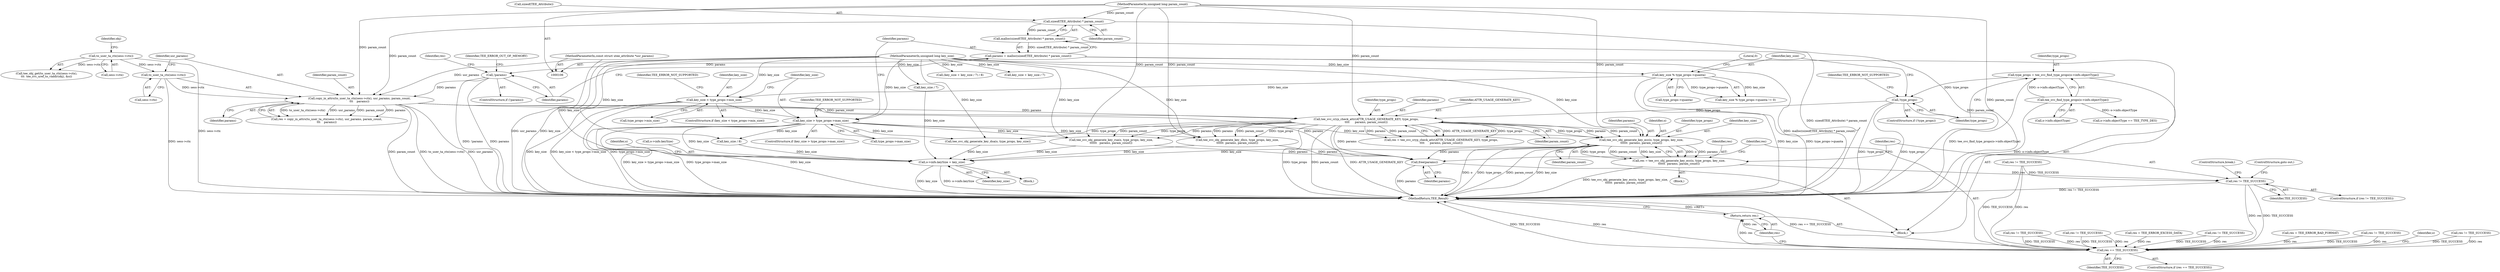 digraph "0_optee_os_a637243270fc1faae16de059091795c32d86e65e_0@pointer" {
"1000396" [label="(Call,tee_svc_obj_generate_key_ecc(o, type_props, key_size,\n\t\t\t\t\t\t  params, param_count))"];
"1000242" [label="(Call,tee_svc_cryp_check_attr(ATTR_USAGE_GENERATE_KEY, type_props,\n\t\t\t\t      params, param_count))"];
"1000183" [label="(Call,!type_props)"];
"1000174" [label="(Call,type_props = tee_svc_find_type_props(o->info.objectType))"];
"1000176" [label="(Call,tee_svc_find_type_props(o->info.objectType))"];
"1000227" [label="(Call,copy_in_attrs(to_user_ta_ctx(sess->ctx), usr_params, param_count,\n\t\t\t    params))"];
"1000228" [label="(Call,to_user_ta_ctx(sess->ctx))"];
"1000136" [label="(Call,to_user_ta_ctx(sess->ctx))"];
"1000109" [label="(MethodParameterIn,const struct utee_attribute *usr_params)"];
"1000216" [label="(Call,sizeof(TEE_Attribute) * param_count)"];
"1000110" [label="(MethodParameterIn,unsigned long param_count)"];
"1000221" [label="(Call,!params)"];
"1000213" [label="(Call,params = malloc(sizeof(TEE_Attribute) * param_count))"];
"1000215" [label="(Call,malloc(sizeof(TEE_Attribute) * param_count))"];
"1000206" [label="(Call,key_size > type_props->max_size)"];
"1000198" [label="(Call,key_size < type_props->min_size)"];
"1000189" [label="(Call,key_size % type_props->quanta)"];
"1000108" [label="(MethodParameterIn,unsigned long key_size)"];
"1000394" [label="(Call,res = tee_svc_obj_generate_key_ecc(o, type_props, key_size,\n\t\t\t\t\t\t  params, param_count))"];
"1000403" [label="(Call,res != TEE_SUCCESS)"];
"1000416" [label="(Call,res == TEE_SUCCESS)"];
"1000434" [label="(Return,return res;)"];
"1000413" [label="(Call,free(params))"];
"1000420" [label="(Call,o->info.keySize = key_size)"];
"1000405" [label="(Identifier,TEE_SUCCESS)"];
"1000395" [label="(Identifier,res)"];
"1000206" [label="(Call,key_size > type_props->max_size)"];
"1000401" [label="(Identifier,param_count)"];
"1000359" [label="(Call,res != TEE_SUCCESS)"];
"1000244" [label="(Identifier,type_props)"];
"1000430" [label="(Identifier,o)"];
"1000177" [label="(Call,o->info.objectType)"];
"1000228" [label="(Call,to_user_ta_ctx(sess->ctx))"];
"1000136" [label="(Call,to_user_ta_ctx(sess->ctx))"];
"1000400" [label="(Identifier,params)"];
"1000220" [label="(ControlStructure,if (!params))"];
"1000175" [label="(Identifier,type_props)"];
"1000246" [label="(Identifier,param_count)"];
"1000184" [label="(Identifier,type_props)"];
"1000213" [label="(Call,params = malloc(sizeof(TEE_Attribute) * param_count))"];
"1000419" [label="(Block,)"];
"1000380" [label="(Call,tee_svc_obj_generate_key_dh(o, type_props, key_size,\n\t\t\t\t\t\t  params, param_count))"];
"1000188" [label="(Call,key_size % type_props->quanta != 0)"];
"1000421" [label="(Call,o->info.keySize)"];
"1000199" [label="(Identifier,key_size)"];
"1000174" [label="(Call,type_props = tee_svc_find_type_props(o->info.objectType))"];
"1000413" [label="(Call,free(params))"];
"1000205" [label="(ControlStructure,if (key_size > type_props->max_size))"];
"1000402" [label="(ControlStructure,if (res != TEE_SUCCESS))"];
"1000194" [label="(Literal,0)"];
"1000396" [label="(Call,tee_svc_obj_generate_key_ecc(o, type_props, key_size,\n\t\t\t\t\t\t  params, param_count))"];
"1000208" [label="(Call,type_props->max_size)"];
"1000406" [label="(ControlStructure,goto out;)"];
"1000214" [label="(Identifier,params)"];
"1000404" [label="(Identifier,res)"];
"1000190" [label="(Identifier,key_size)"];
"1000204" [label="(Identifier,TEE_ERROR_NOT_SUPPORTED)"];
"1000236" [label="(Call,res != TEE_SUCCESS)"];
"1000137" [label="(Call,sess->ctx)"];
"1000217" [label="(Call,sizeof(TEE_Attribute))"];
"1000314" [label="(Call,res = TEE_ERROR_EXCESS_DATA)"];
"1000176" [label="(Call,tee_svc_find_type_props(o->info.objectType))"];
"1000418" [label="(Identifier,TEE_SUCCESS)"];
"1000417" [label="(Identifier,res)"];
"1000141" [label="(Identifier,obj)"];
"1000245" [label="(Identifier,params)"];
"1000293" [label="(Call,(key_size + key_size / 7) / 8)"];
"1000397" [label="(Identifier,o)"];
"1000296" [label="(Call,key_size / 7)"];
"1000328" [label="(Call,res != TEE_SUCCESS)"];
"1000415" [label="(ControlStructure,if (res == TEE_SUCCESS))"];
"1000207" [label="(Identifier,key_size)"];
"1000271" [label="(Call,key_size / 8)"];
"1000182" [label="(ControlStructure,if (!type_props))"];
"1000258" [label="(Block,)"];
"1000248" [label="(Call,res != TEE_SUCCESS)"];
"1000436" [label="(MethodReturn,TEE_Result)"];
"1000226" [label="(Identifier,res)"];
"1000398" [label="(Identifier,type_props)"];
"1000435" [label="(Identifier,res)"];
"1000232" [label="(Identifier,usr_params)"];
"1000222" [label="(Identifier,params)"];
"1000111" [label="(Block,)"];
"1000225" [label="(Call,res = copy_in_attrs(to_user_ta_ctx(sess->ctx), usr_params, param_count,\n\t\t\t    params))"];
"1000276" [label="(Call,o->info.objectType == TEE_TYPE_DES)"];
"1000403" [label="(Call,res != TEE_SUCCESS)"];
"1000135" [label="(Call,tee_obj_get(to_user_ta_ctx(sess->ctx),\n\t\t\t  tee_svc_uref_to_vaddr(obj), &o))"];
"1000409" [label="(Call,res = TEE_ERROR_BAD_FORMAT)"];
"1000414" [label="(Identifier,params)"];
"1000224" [label="(Identifier,TEE_ERROR_OUT_OF_MEMORY)"];
"1000189" [label="(Call,key_size % type_props->quanta)"];
"1000200" [label="(Call,type_props->min_size)"];
"1000242" [label="(Call,tee_svc_cryp_check_attr(ATTR_USAGE_GENERATE_KEY, type_props,\n\t\t\t\t      params, param_count))"];
"1000387" [label="(Call,res != TEE_SUCCESS)"];
"1000109" [label="(MethodParameterIn,const struct utee_attribute *usr_params)"];
"1000110" [label="(MethodParameterIn,unsigned long param_count)"];
"1000191" [label="(Call,type_props->quanta)"];
"1000186" [label="(Identifier,TEE_ERROR_NOT_SUPPORTED)"];
"1000399" [label="(Identifier,key_size)"];
"1000240" [label="(Call,res = tee_svc_cryp_check_attr(ATTR_USAGE_GENERATE_KEY, type_props,\n\t\t\t\t      params, param_count))"];
"1000294" [label="(Call,key_size + key_size / 7)"];
"1000233" [label="(Identifier,param_count)"];
"1000198" [label="(Call,key_size < type_props->min_size)"];
"1000216" [label="(Call,sizeof(TEE_Attribute) * param_count)"];
"1000423" [label="(Identifier,o)"];
"1000367" [label="(Call,tee_svc_obj_generate_key_dsa(o, type_props, key_size))"];
"1000212" [label="(Identifier,TEE_ERROR_NOT_SUPPORTED)"];
"1000372" [label="(Call,res != TEE_SUCCESS)"];
"1000426" [label="(Identifier,key_size)"];
"1000197" [label="(ControlStructure,if (key_size < type_props->min_size))"];
"1000215" [label="(Call,malloc(sizeof(TEE_Attribute) * param_count))"];
"1000234" [label="(Identifier,params)"];
"1000243" [label="(Identifier,ATTR_USAGE_GENERATE_KEY)"];
"1000219" [label="(Identifier,param_count)"];
"1000183" [label="(Call,!type_props)"];
"1000394" [label="(Call,res = tee_svc_obj_generate_key_ecc(o, type_props, key_size,\n\t\t\t\t\t\t  params, param_count))"];
"1000221" [label="(Call,!params)"];
"1000227" [label="(Call,copy_in_attrs(to_user_ta_ctx(sess->ctx), usr_params, param_count,\n\t\t\t    params))"];
"1000434" [label="(Return,return res;)"];
"1000416" [label="(Call,res == TEE_SUCCESS)"];
"1000229" [label="(Call,sess->ctx)"];
"1000108" [label="(MethodParameterIn,unsigned long key_size)"];
"1000420" [label="(Call,o->info.keySize = key_size)"];
"1000407" [label="(ControlStructure,break;)"];
"1000352" [label="(Call,tee_svc_obj_generate_key_rsa(o, type_props, key_size,\n\t\t\t\t\t\t   params, param_count))"];
"1000396" -> "1000394"  [label="AST: "];
"1000396" -> "1000401"  [label="CFG: "];
"1000397" -> "1000396"  [label="AST: "];
"1000398" -> "1000396"  [label="AST: "];
"1000399" -> "1000396"  [label="AST: "];
"1000400" -> "1000396"  [label="AST: "];
"1000401" -> "1000396"  [label="AST: "];
"1000394" -> "1000396"  [label="CFG: "];
"1000396" -> "1000436"  [label="DDG: o"];
"1000396" -> "1000436"  [label="DDG: type_props"];
"1000396" -> "1000436"  [label="DDG: param_count"];
"1000396" -> "1000436"  [label="DDG: key_size"];
"1000396" -> "1000394"  [label="DDG: o"];
"1000396" -> "1000394"  [label="DDG: params"];
"1000396" -> "1000394"  [label="DDG: type_props"];
"1000396" -> "1000394"  [label="DDG: param_count"];
"1000396" -> "1000394"  [label="DDG: key_size"];
"1000242" -> "1000396"  [label="DDG: type_props"];
"1000242" -> "1000396"  [label="DDG: params"];
"1000242" -> "1000396"  [label="DDG: param_count"];
"1000206" -> "1000396"  [label="DDG: key_size"];
"1000108" -> "1000396"  [label="DDG: key_size"];
"1000110" -> "1000396"  [label="DDG: param_count"];
"1000396" -> "1000413"  [label="DDG: params"];
"1000396" -> "1000420"  [label="DDG: key_size"];
"1000242" -> "1000240"  [label="AST: "];
"1000242" -> "1000246"  [label="CFG: "];
"1000243" -> "1000242"  [label="AST: "];
"1000244" -> "1000242"  [label="AST: "];
"1000245" -> "1000242"  [label="AST: "];
"1000246" -> "1000242"  [label="AST: "];
"1000240" -> "1000242"  [label="CFG: "];
"1000242" -> "1000436"  [label="DDG: type_props"];
"1000242" -> "1000436"  [label="DDG: param_count"];
"1000242" -> "1000436"  [label="DDG: ATTR_USAGE_GENERATE_KEY"];
"1000242" -> "1000240"  [label="DDG: ATTR_USAGE_GENERATE_KEY"];
"1000242" -> "1000240"  [label="DDG: type_props"];
"1000242" -> "1000240"  [label="DDG: params"];
"1000242" -> "1000240"  [label="DDG: param_count"];
"1000183" -> "1000242"  [label="DDG: type_props"];
"1000227" -> "1000242"  [label="DDG: params"];
"1000227" -> "1000242"  [label="DDG: param_count"];
"1000110" -> "1000242"  [label="DDG: param_count"];
"1000242" -> "1000352"  [label="DDG: type_props"];
"1000242" -> "1000352"  [label="DDG: params"];
"1000242" -> "1000352"  [label="DDG: param_count"];
"1000242" -> "1000367"  [label="DDG: type_props"];
"1000242" -> "1000380"  [label="DDG: type_props"];
"1000242" -> "1000380"  [label="DDG: params"];
"1000242" -> "1000380"  [label="DDG: param_count"];
"1000242" -> "1000413"  [label="DDG: params"];
"1000183" -> "1000182"  [label="AST: "];
"1000183" -> "1000184"  [label="CFG: "];
"1000184" -> "1000183"  [label="AST: "];
"1000186" -> "1000183"  [label="CFG: "];
"1000190" -> "1000183"  [label="CFG: "];
"1000183" -> "1000436"  [label="DDG: type_props"];
"1000183" -> "1000436"  [label="DDG: !type_props"];
"1000174" -> "1000183"  [label="DDG: type_props"];
"1000174" -> "1000111"  [label="AST: "];
"1000174" -> "1000176"  [label="CFG: "];
"1000175" -> "1000174"  [label="AST: "];
"1000176" -> "1000174"  [label="AST: "];
"1000184" -> "1000174"  [label="CFG: "];
"1000174" -> "1000436"  [label="DDG: tee_svc_find_type_props(o->info.objectType)"];
"1000176" -> "1000174"  [label="DDG: o->info.objectType"];
"1000176" -> "1000177"  [label="CFG: "];
"1000177" -> "1000176"  [label="AST: "];
"1000176" -> "1000436"  [label="DDG: o->info.objectType"];
"1000176" -> "1000276"  [label="DDG: o->info.objectType"];
"1000227" -> "1000225"  [label="AST: "];
"1000227" -> "1000234"  [label="CFG: "];
"1000228" -> "1000227"  [label="AST: "];
"1000232" -> "1000227"  [label="AST: "];
"1000233" -> "1000227"  [label="AST: "];
"1000234" -> "1000227"  [label="AST: "];
"1000225" -> "1000227"  [label="CFG: "];
"1000227" -> "1000436"  [label="DDG: param_count"];
"1000227" -> "1000436"  [label="DDG: to_user_ta_ctx(sess->ctx)"];
"1000227" -> "1000436"  [label="DDG: usr_params"];
"1000227" -> "1000225"  [label="DDG: to_user_ta_ctx(sess->ctx)"];
"1000227" -> "1000225"  [label="DDG: usr_params"];
"1000227" -> "1000225"  [label="DDG: param_count"];
"1000227" -> "1000225"  [label="DDG: params"];
"1000228" -> "1000227"  [label="DDG: sess->ctx"];
"1000109" -> "1000227"  [label="DDG: usr_params"];
"1000216" -> "1000227"  [label="DDG: param_count"];
"1000110" -> "1000227"  [label="DDG: param_count"];
"1000221" -> "1000227"  [label="DDG: params"];
"1000227" -> "1000413"  [label="DDG: params"];
"1000228" -> "1000229"  [label="CFG: "];
"1000229" -> "1000228"  [label="AST: "];
"1000232" -> "1000228"  [label="CFG: "];
"1000228" -> "1000436"  [label="DDG: sess->ctx"];
"1000136" -> "1000228"  [label="DDG: sess->ctx"];
"1000136" -> "1000135"  [label="AST: "];
"1000136" -> "1000137"  [label="CFG: "];
"1000137" -> "1000136"  [label="AST: "];
"1000141" -> "1000136"  [label="CFG: "];
"1000136" -> "1000436"  [label="DDG: sess->ctx"];
"1000136" -> "1000135"  [label="DDG: sess->ctx"];
"1000109" -> "1000106"  [label="AST: "];
"1000109" -> "1000436"  [label="DDG: usr_params"];
"1000216" -> "1000215"  [label="AST: "];
"1000216" -> "1000219"  [label="CFG: "];
"1000217" -> "1000216"  [label="AST: "];
"1000219" -> "1000216"  [label="AST: "];
"1000215" -> "1000216"  [label="CFG: "];
"1000216" -> "1000436"  [label="DDG: param_count"];
"1000216" -> "1000215"  [label="DDG: param_count"];
"1000110" -> "1000216"  [label="DDG: param_count"];
"1000110" -> "1000106"  [label="AST: "];
"1000110" -> "1000436"  [label="DDG: param_count"];
"1000110" -> "1000352"  [label="DDG: param_count"];
"1000110" -> "1000380"  [label="DDG: param_count"];
"1000221" -> "1000220"  [label="AST: "];
"1000221" -> "1000222"  [label="CFG: "];
"1000222" -> "1000221"  [label="AST: "];
"1000224" -> "1000221"  [label="CFG: "];
"1000226" -> "1000221"  [label="CFG: "];
"1000221" -> "1000436"  [label="DDG: !params"];
"1000221" -> "1000436"  [label="DDG: params"];
"1000213" -> "1000221"  [label="DDG: params"];
"1000213" -> "1000111"  [label="AST: "];
"1000213" -> "1000215"  [label="CFG: "];
"1000214" -> "1000213"  [label="AST: "];
"1000215" -> "1000213"  [label="AST: "];
"1000222" -> "1000213"  [label="CFG: "];
"1000213" -> "1000436"  [label="DDG: malloc(sizeof(TEE_Attribute) * param_count)"];
"1000215" -> "1000213"  [label="DDG: sizeof(TEE_Attribute) * param_count"];
"1000215" -> "1000436"  [label="DDG: sizeof(TEE_Attribute) * param_count"];
"1000206" -> "1000205"  [label="AST: "];
"1000206" -> "1000208"  [label="CFG: "];
"1000207" -> "1000206"  [label="AST: "];
"1000208" -> "1000206"  [label="AST: "];
"1000212" -> "1000206"  [label="CFG: "];
"1000214" -> "1000206"  [label="CFG: "];
"1000206" -> "1000436"  [label="DDG: key_size > type_props->max_size"];
"1000206" -> "1000436"  [label="DDG: type_props->max_size"];
"1000206" -> "1000436"  [label="DDG: key_size"];
"1000198" -> "1000206"  [label="DDG: key_size"];
"1000108" -> "1000206"  [label="DDG: key_size"];
"1000206" -> "1000271"  [label="DDG: key_size"];
"1000206" -> "1000352"  [label="DDG: key_size"];
"1000206" -> "1000367"  [label="DDG: key_size"];
"1000206" -> "1000380"  [label="DDG: key_size"];
"1000206" -> "1000420"  [label="DDG: key_size"];
"1000198" -> "1000197"  [label="AST: "];
"1000198" -> "1000200"  [label="CFG: "];
"1000199" -> "1000198"  [label="AST: "];
"1000200" -> "1000198"  [label="AST: "];
"1000204" -> "1000198"  [label="CFG: "];
"1000207" -> "1000198"  [label="CFG: "];
"1000198" -> "1000436"  [label="DDG: type_props->min_size"];
"1000198" -> "1000436"  [label="DDG: key_size"];
"1000198" -> "1000436"  [label="DDG: key_size < type_props->min_size"];
"1000189" -> "1000198"  [label="DDG: key_size"];
"1000108" -> "1000198"  [label="DDG: key_size"];
"1000189" -> "1000188"  [label="AST: "];
"1000189" -> "1000191"  [label="CFG: "];
"1000190" -> "1000189"  [label="AST: "];
"1000191" -> "1000189"  [label="AST: "];
"1000194" -> "1000189"  [label="CFG: "];
"1000189" -> "1000436"  [label="DDG: key_size"];
"1000189" -> "1000436"  [label="DDG: type_props->quanta"];
"1000189" -> "1000188"  [label="DDG: key_size"];
"1000189" -> "1000188"  [label="DDG: type_props->quanta"];
"1000108" -> "1000189"  [label="DDG: key_size"];
"1000108" -> "1000106"  [label="AST: "];
"1000108" -> "1000436"  [label="DDG: key_size"];
"1000108" -> "1000271"  [label="DDG: key_size"];
"1000108" -> "1000293"  [label="DDG: key_size"];
"1000108" -> "1000294"  [label="DDG: key_size"];
"1000108" -> "1000296"  [label="DDG: key_size"];
"1000108" -> "1000352"  [label="DDG: key_size"];
"1000108" -> "1000367"  [label="DDG: key_size"];
"1000108" -> "1000380"  [label="DDG: key_size"];
"1000108" -> "1000420"  [label="DDG: key_size"];
"1000394" -> "1000258"  [label="AST: "];
"1000395" -> "1000394"  [label="AST: "];
"1000404" -> "1000394"  [label="CFG: "];
"1000394" -> "1000436"  [label="DDG: tee_svc_obj_generate_key_ecc(o, type_props, key_size,\n\t\t\t\t\t\t  params, param_count)"];
"1000394" -> "1000403"  [label="DDG: res"];
"1000403" -> "1000402"  [label="AST: "];
"1000403" -> "1000405"  [label="CFG: "];
"1000404" -> "1000403"  [label="AST: "];
"1000405" -> "1000403"  [label="AST: "];
"1000406" -> "1000403"  [label="CFG: "];
"1000407" -> "1000403"  [label="CFG: "];
"1000403" -> "1000436"  [label="DDG: res != TEE_SUCCESS"];
"1000248" -> "1000403"  [label="DDG: TEE_SUCCESS"];
"1000403" -> "1000416"  [label="DDG: res"];
"1000403" -> "1000416"  [label="DDG: TEE_SUCCESS"];
"1000416" -> "1000415"  [label="AST: "];
"1000416" -> "1000418"  [label="CFG: "];
"1000417" -> "1000416"  [label="AST: "];
"1000418" -> "1000416"  [label="AST: "];
"1000423" -> "1000416"  [label="CFG: "];
"1000435" -> "1000416"  [label="CFG: "];
"1000416" -> "1000436"  [label="DDG: res == TEE_SUCCESS"];
"1000416" -> "1000436"  [label="DDG: TEE_SUCCESS"];
"1000416" -> "1000436"  [label="DDG: res"];
"1000387" -> "1000416"  [label="DDG: res"];
"1000387" -> "1000416"  [label="DDG: TEE_SUCCESS"];
"1000372" -> "1000416"  [label="DDG: res"];
"1000372" -> "1000416"  [label="DDG: TEE_SUCCESS"];
"1000328" -> "1000416"  [label="DDG: res"];
"1000328" -> "1000416"  [label="DDG: TEE_SUCCESS"];
"1000409" -> "1000416"  [label="DDG: res"];
"1000359" -> "1000416"  [label="DDG: res"];
"1000359" -> "1000416"  [label="DDG: TEE_SUCCESS"];
"1000248" -> "1000416"  [label="DDG: res"];
"1000248" -> "1000416"  [label="DDG: TEE_SUCCESS"];
"1000236" -> "1000416"  [label="DDG: res"];
"1000236" -> "1000416"  [label="DDG: TEE_SUCCESS"];
"1000314" -> "1000416"  [label="DDG: res"];
"1000416" -> "1000434"  [label="DDG: res"];
"1000434" -> "1000111"  [label="AST: "];
"1000434" -> "1000435"  [label="CFG: "];
"1000435" -> "1000434"  [label="AST: "];
"1000436" -> "1000434"  [label="CFG: "];
"1000434" -> "1000436"  [label="DDG: <RET>"];
"1000435" -> "1000434"  [label="DDG: res"];
"1000413" -> "1000111"  [label="AST: "];
"1000413" -> "1000414"  [label="CFG: "];
"1000414" -> "1000413"  [label="AST: "];
"1000417" -> "1000413"  [label="CFG: "];
"1000413" -> "1000436"  [label="DDG: params"];
"1000352" -> "1000413"  [label="DDG: params"];
"1000380" -> "1000413"  [label="DDG: params"];
"1000420" -> "1000419"  [label="AST: "];
"1000420" -> "1000426"  [label="CFG: "];
"1000421" -> "1000420"  [label="AST: "];
"1000426" -> "1000420"  [label="AST: "];
"1000430" -> "1000420"  [label="CFG: "];
"1000420" -> "1000436"  [label="DDG: key_size"];
"1000420" -> "1000436"  [label="DDG: o->info.keySize"];
"1000367" -> "1000420"  [label="DDG: key_size"];
"1000271" -> "1000420"  [label="DDG: key_size"];
"1000352" -> "1000420"  [label="DDG: key_size"];
"1000380" -> "1000420"  [label="DDG: key_size"];
"1000296" -> "1000420"  [label="DDG: key_size"];
}
